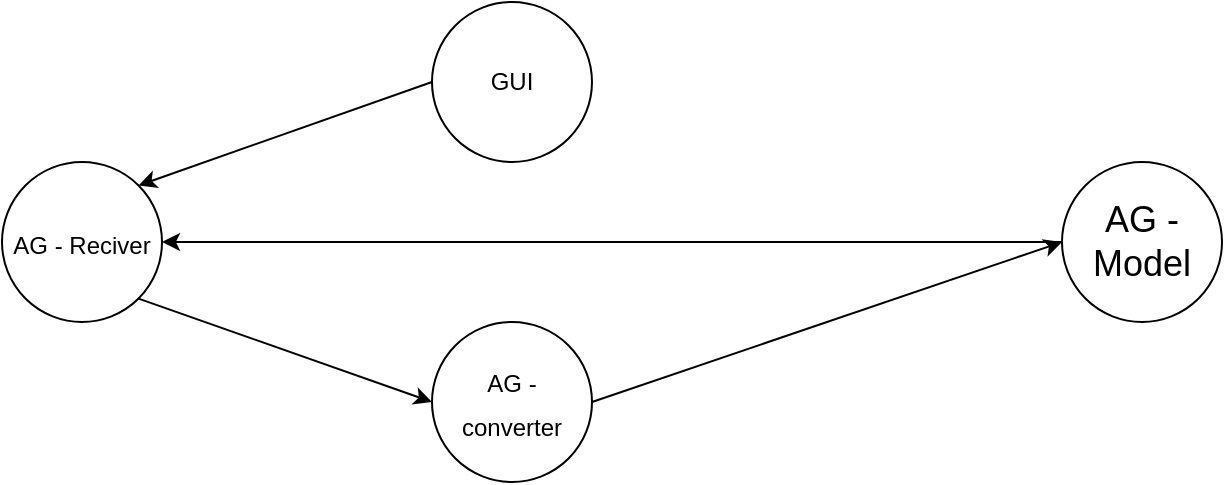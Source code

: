 <mxfile>
    <diagram id="sie3DRacflAZql5278FD" name="Page-1">
        <mxGraphModel dx="834" dy="444" grid="1" gridSize="10" guides="1" tooltips="1" connect="1" arrows="1" fold="1" page="1" pageScale="1" pageWidth="850" pageHeight="1100" math="0" shadow="0">
            <root>
                <mxCell id="0"/>
                <mxCell id="1" parent="0"/>
                <mxCell id="fZkMmWEkhK9DyUsP39nu-1" value="GUI" style="ellipse;whiteSpace=wrap;html=1;aspect=fixed;" parent="1" vertex="1">
                    <mxGeometry x="385" y="40" width="80" height="80" as="geometry"/>
                </mxCell>
                <mxCell id="fZkMmWEkhK9DyUsP39nu-2" value="&lt;font style=&quot;&quot;&gt;&lt;font style=&quot;font-size: 12px;&quot;&gt;AG - Reciver&lt;/font&gt;&lt;br&gt;&lt;/font&gt;" style="ellipse;whiteSpace=wrap;html=1;aspect=fixed;fontSize=18;" parent="1" vertex="1">
                    <mxGeometry x="170" y="120" width="80" height="80" as="geometry"/>
                </mxCell>
                <mxCell id="fZkMmWEkhK9DyUsP39nu-3" value="&lt;font style=&quot;font-size: 12px;&quot;&gt;AG - converter&lt;/font&gt;" style="ellipse;whiteSpace=wrap;html=1;aspect=fixed;fontSize=18;" parent="1" vertex="1">
                    <mxGeometry x="385" y="200" width="80" height="80" as="geometry"/>
                </mxCell>
                <mxCell id="fZkMmWEkhK9DyUsP39nu-4" value="AG - Model" style="ellipse;whiteSpace=wrap;html=1;aspect=fixed;fontSize=18;" parent="1" vertex="1">
                    <mxGeometry x="700" y="120" width="80" height="80" as="geometry"/>
                </mxCell>
                <mxCell id="fZkMmWEkhK9DyUsP39nu-7" value="" style="endArrow=classic;html=1;rounded=0;fontSize=12;exitX=1;exitY=1;exitDx=0;exitDy=0;entryX=0;entryY=0.5;entryDx=0;entryDy=0;" parent="1" source="fZkMmWEkhK9DyUsP39nu-2" target="fZkMmWEkhK9DyUsP39nu-3" edge="1">
                    <mxGeometry width="50" height="50" relative="1" as="geometry">
                        <mxPoint x="440" y="420" as="sourcePoint"/>
                        <mxPoint x="490" y="370" as="targetPoint"/>
                    </mxGeometry>
                </mxCell>
                <mxCell id="fZkMmWEkhK9DyUsP39nu-8" value="" style="endArrow=classic;html=1;rounded=0;fontSize=12;exitX=1;exitY=0.5;exitDx=0;exitDy=0;entryX=0;entryY=0.5;entryDx=0;entryDy=0;" parent="1" source="fZkMmWEkhK9DyUsP39nu-3" target="fZkMmWEkhK9DyUsP39nu-4" edge="1">
                    <mxGeometry width="50" height="50" relative="1" as="geometry">
                        <mxPoint x="440" y="420" as="sourcePoint"/>
                        <mxPoint x="490" y="370" as="targetPoint"/>
                    </mxGeometry>
                </mxCell>
                <mxCell id="fZkMmWEkhK9DyUsP39nu-9" value="" style="endArrow=classic;html=1;rounded=0;fontSize=12;exitX=0;exitY=0.5;exitDx=0;exitDy=0;entryX=1;entryY=0;entryDx=0;entryDy=0;" parent="1" source="fZkMmWEkhK9DyUsP39nu-1" target="fZkMmWEkhK9DyUsP39nu-2" edge="1">
                    <mxGeometry width="50" height="50" relative="1" as="geometry">
                        <mxPoint x="440" y="420" as="sourcePoint"/>
                        <mxPoint x="490" y="370" as="targetPoint"/>
                    </mxGeometry>
                </mxCell>
                <mxCell id="fZkMmWEkhK9DyUsP39nu-10" value="" style="endArrow=classic;html=1;rounded=0;fontSize=12;entryX=1;entryY=0.5;entryDx=0;entryDy=0;" parent="1" source="fZkMmWEkhK9DyUsP39nu-4" target="fZkMmWEkhK9DyUsP39nu-2" edge="1">
                    <mxGeometry width="50" height="50" relative="1" as="geometry">
                        <mxPoint x="700" y="80" as="sourcePoint"/>
                        <mxPoint x="490" y="370" as="targetPoint"/>
                    </mxGeometry>
                </mxCell>
            </root>
        </mxGraphModel>
    </diagram>
</mxfile>